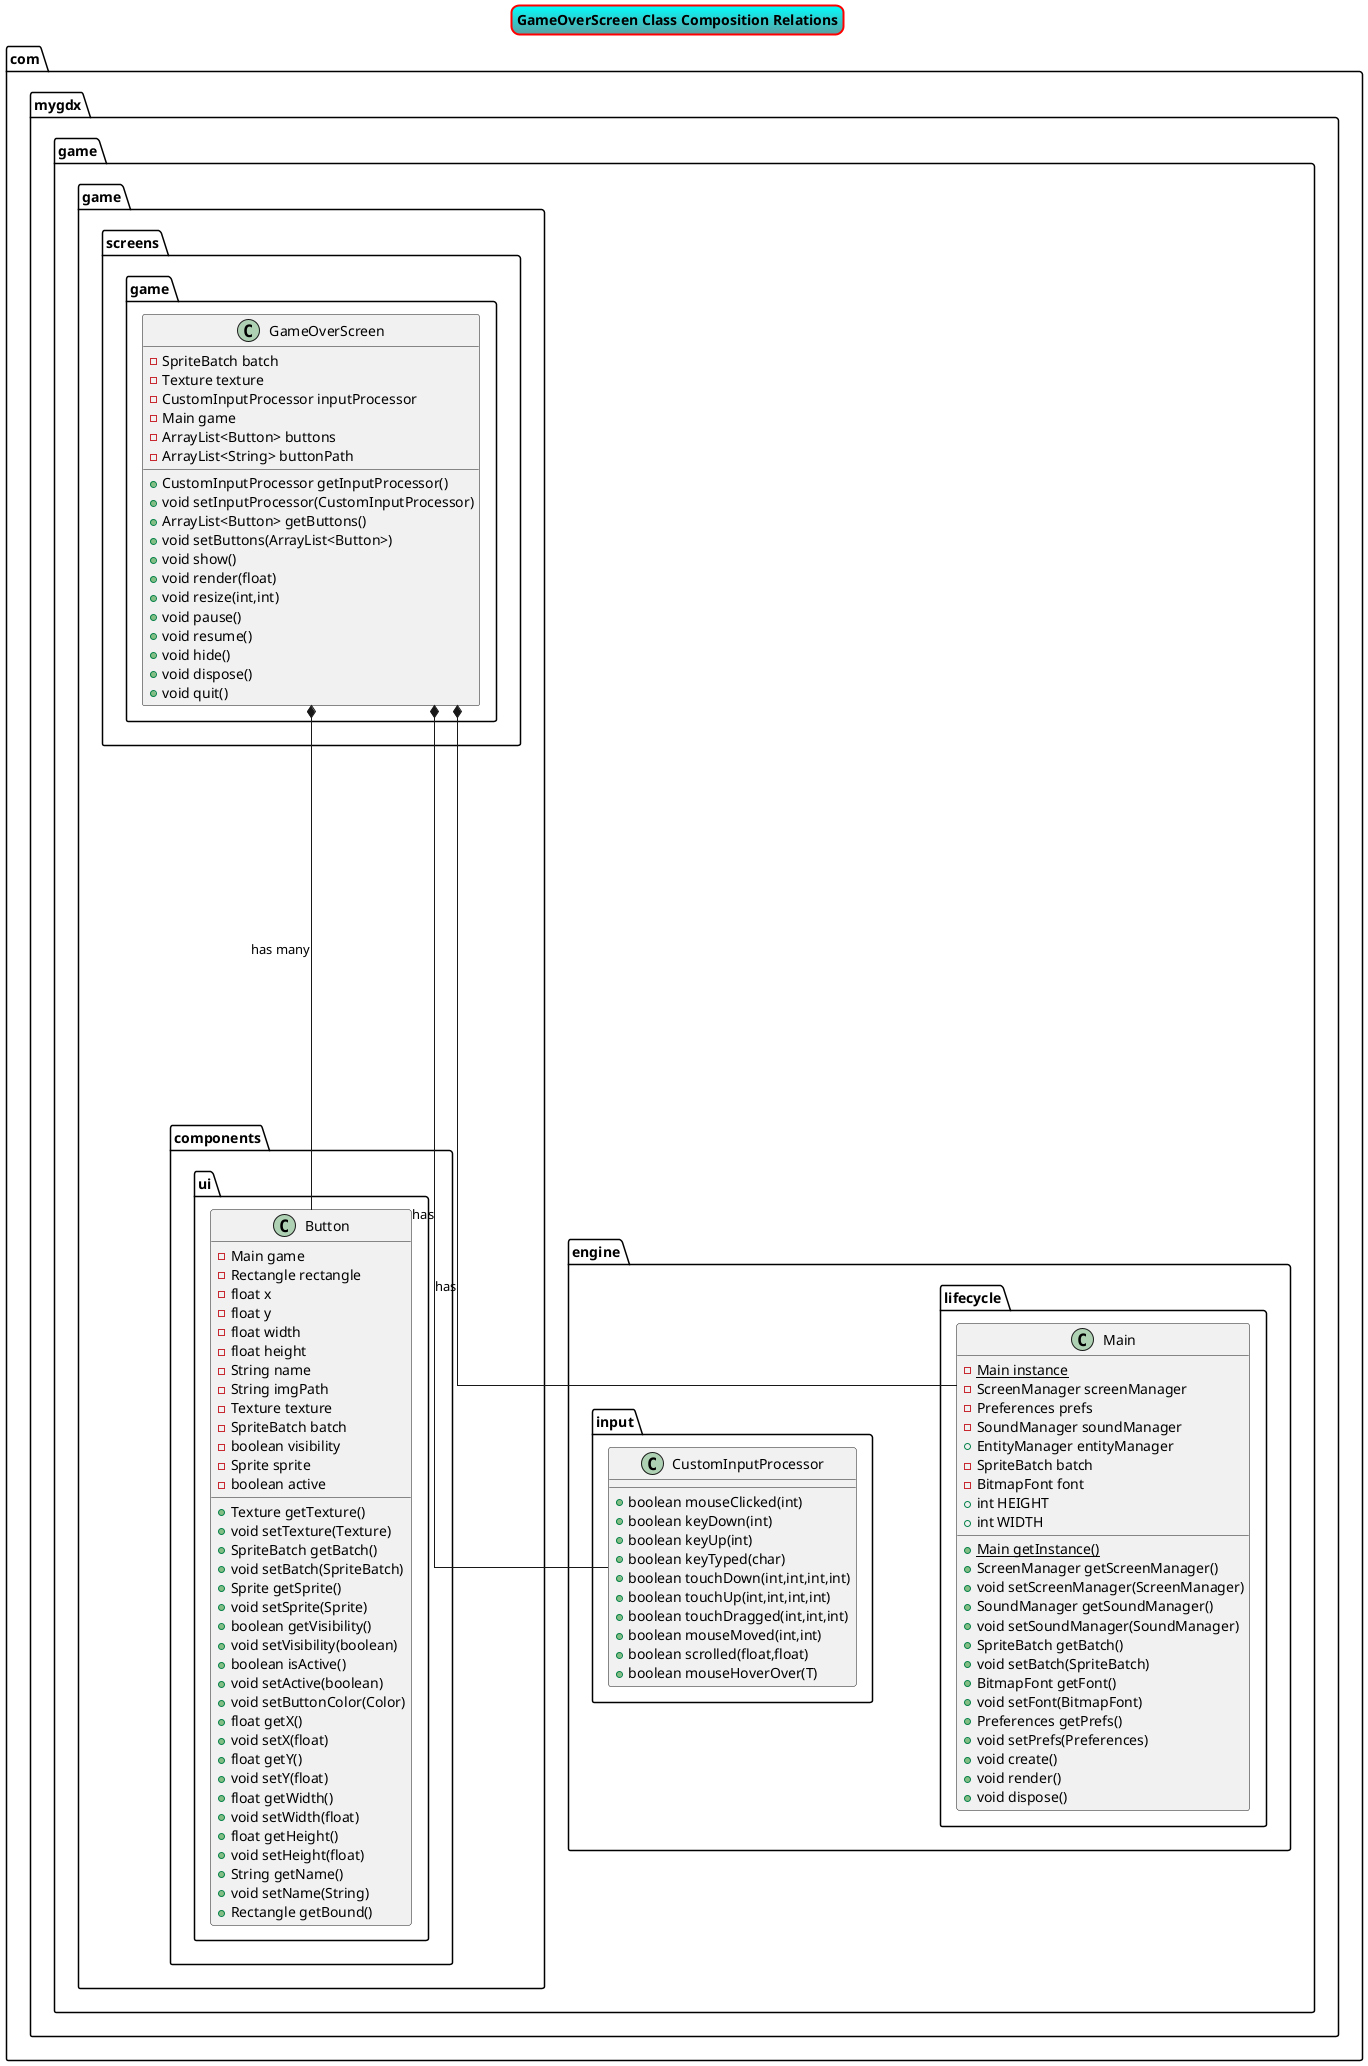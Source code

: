 @startuml
skinparam linetype polyline
skinparam linetype ortho

skinparam nodesep 100
skinparam ranksep 100

skinparam titleBorderRoundCorner 15
skinparam titleBorderThickness 2
skinparam titleBorderColor red
skinparam titleBackgroundColor Aqua-CadetBlue

title GameOverScreen Class Composition Relations

class com.mygdx.game.game.screens.game.GameOverScreen {
- SpriteBatch batch
- Texture texture
- CustomInputProcessor inputProcessor
- Main game
- ArrayList<Button> buttons
- ArrayList<String> buttonPath
+ CustomInputProcessor getInputProcessor()
+ void setInputProcessor(CustomInputProcessor)
+ ArrayList<Button> getButtons()
+ void setButtons(ArrayList<Button>)
+ void show()
+ void render(float)
+ void resize(int,int)
+ void pause()
+ void resume()
+ void hide()
+ void dispose()
+ void quit()
}

class com.mygdx.game.engine.input.CustomInputProcessor {
+ boolean mouseClicked(int)
+ boolean keyDown(int)
+ boolean keyUp(int)
+ boolean keyTyped(char)
+ boolean touchDown(int,int,int,int)
+ boolean touchUp(int,int,int,int)
+ boolean touchDragged(int,int,int)
+ boolean mouseMoved(int,int)
+ boolean scrolled(float,float)
+ boolean mouseHoverOver(T)
}

class com.mygdx.game.engine.lifecycle.Main {
- {static} Main instance
- ScreenManager screenManager
- Preferences prefs
- SoundManager soundManager
+ EntityManager entityManager
- SpriteBatch batch
- BitmapFont font
+ int HEIGHT
+ int WIDTH
+ {static} Main getInstance()
+ ScreenManager getScreenManager()
+ void setScreenManager(ScreenManager)
+ SoundManager getSoundManager()
+ void setSoundManager(SoundManager)
+ SpriteBatch getBatch()
+ void setBatch(SpriteBatch)
+ BitmapFont getFont()
+ void setFont(BitmapFont)
+ Preferences getPrefs()
+ void setPrefs(Preferences)
+ void create()
+ void render()
+ void dispose()
}

class com.mygdx.game.game.components.ui.Button {
- Main game
- Rectangle rectangle
- float x
- float y
- float width
- float height
- String name
- String imgPath
- Texture texture
- SpriteBatch batch
- boolean visibility
- Sprite sprite
- boolean active
+ Texture getTexture()
+ void setTexture(Texture)
+ SpriteBatch getBatch()
+ void setBatch(SpriteBatch)
+ Sprite getSprite()
+ void setSprite(Sprite)
+ boolean getVisibility()
+ void setVisibility(boolean)
+ boolean isActive()
+ void setActive(boolean)
+ void setButtonColor(Color)
+ float getX()
+ void setX(float)
+ float getY()
+ void setY(float)
+ float getWidth()
+ void setWidth(float)
+ float getHeight()
+ void setHeight(float)
+ String getName()
+ void setName(String)
+ Rectangle getBound()
}

com.mygdx.game.game.screens.game.GameOverScreen *------ com.mygdx.game.engine.input.CustomInputProcessor :has
com.mygdx.game.game.screens.game.GameOverScreen *------ com.mygdx.game.engine.lifecycle.Main :has
com.mygdx.game.game.screens.game.GameOverScreen *------ com.mygdx.game.game.components.ui.Button :has many
@enduml